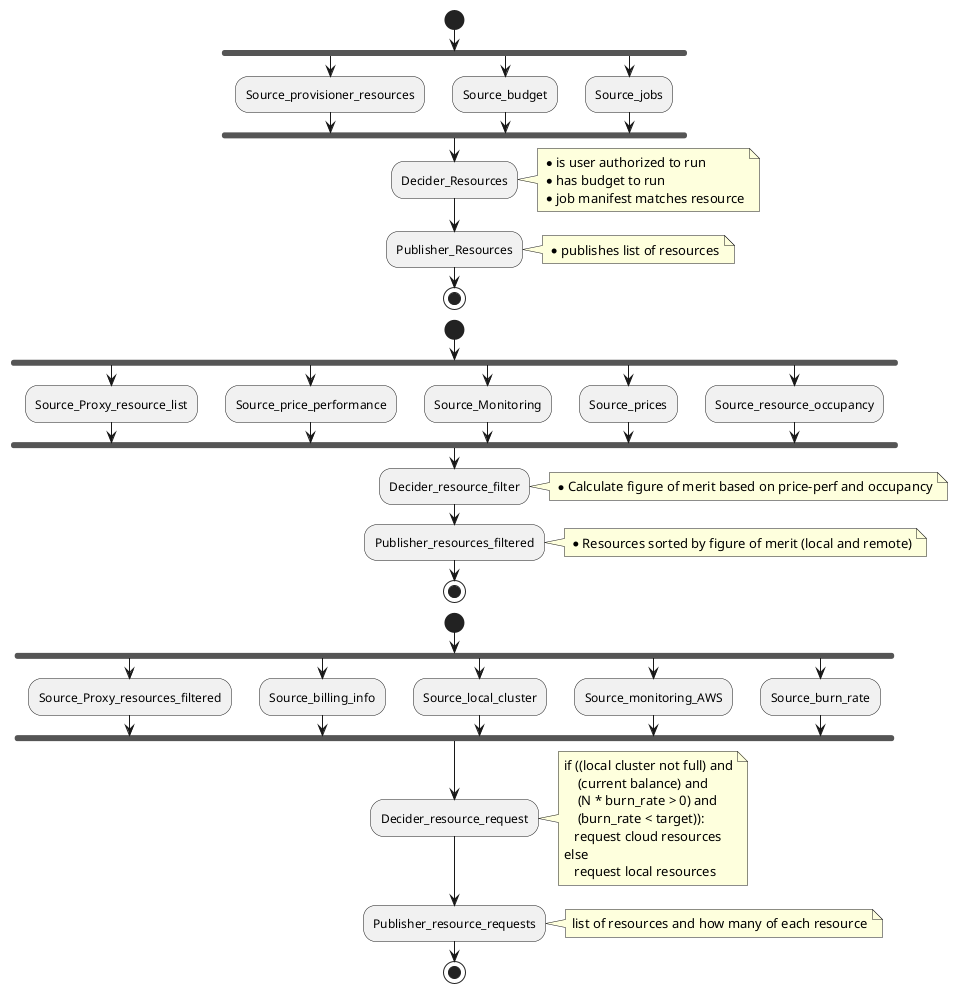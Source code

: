 @startuml
skinparam shadowing false

start

fork
   :Source_provisioner_resources;
fork again
   :Source_budget;
fork again
   :Source_jobs;
end fork

:Decider_Resources;
note right
  * is user authorized to run
  * has budget to run
  * job manifest matches resource
end note

:Publisher_Resources;
note right
  * publishes list of resources
end note

stop

start
fork
  :Source_Proxy_resource_list;
fork again
  :Source_price_performance;
fork again
  :Source_Monitoring;
fork again
  :Source_prices;
fork again
  :Source_resource_occupancy;
end fork

:Decider_resource_filter;
note right
  * Calculate figure of merit based on price-perf and occupancy
end note

:Publisher_resources_filtered;
note right
  * Resources sorted by figure of merit (local and remote)
end note

stop

start
fork
  :Source_Proxy_resources_filtered;
fork again
  :Source_billing_info;
fork again
  :Source_local_cluster;
fork again
  :Source_monitoring_AWS;
fork again
  :Source_burn_rate;
end fork

:Decider_resource_request;
note right
  if ((local cluster not full) and
      (current balance) and
      (N * burn_rate > 0) and
      (burn_rate < target)):
     request cloud resources
  else
     request local resources
end note

:Publisher_resource_requests;
note right
  list of resources and how many of each resource
end note

stop

@enduml
